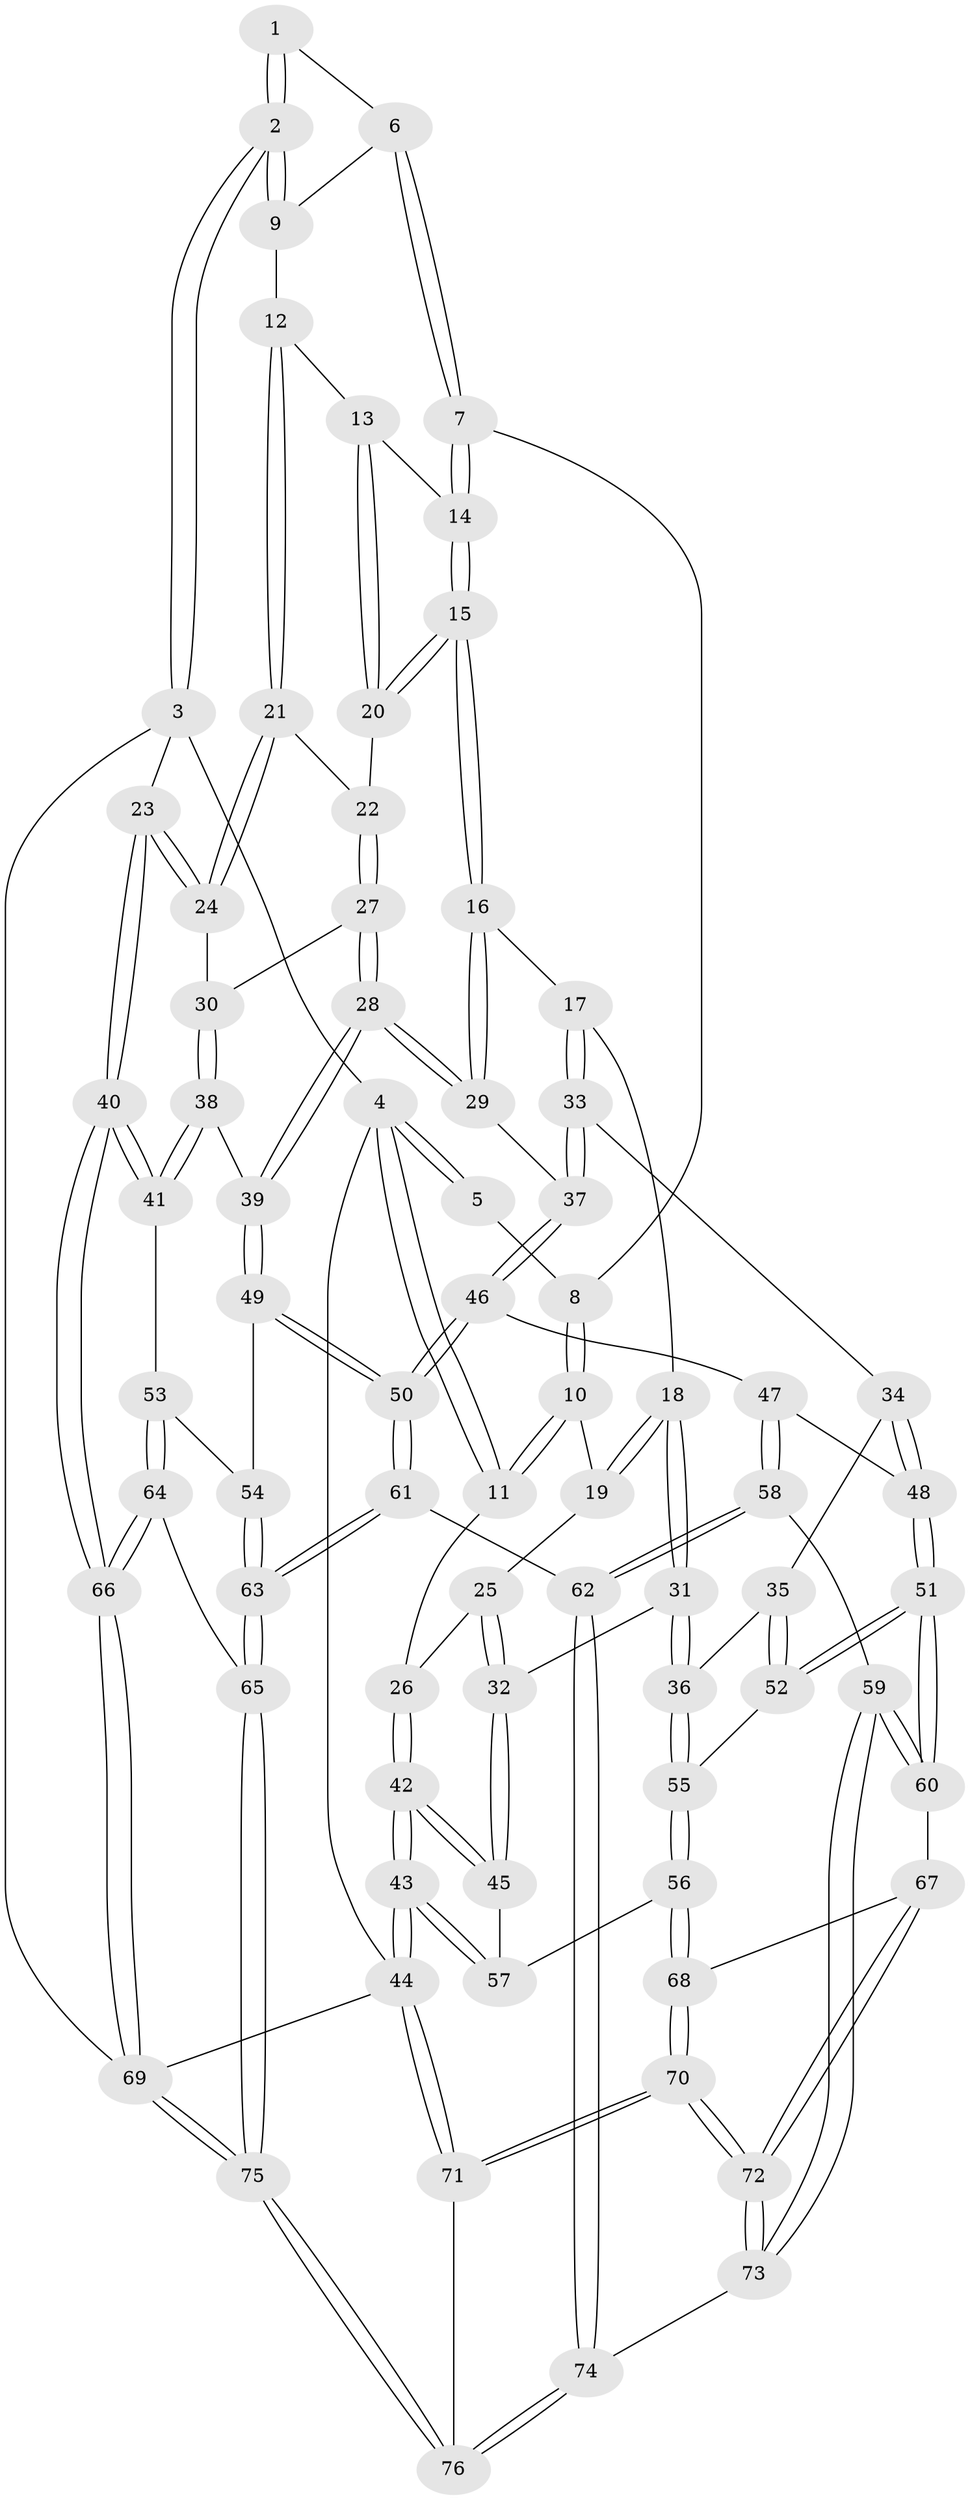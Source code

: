 // Generated by graph-tools (version 1.1) at 2025/50/03/09/25 03:50:58]
// undirected, 76 vertices, 187 edges
graph export_dot {
graph [start="1"]
  node [color=gray90,style=filled];
  1 [pos="+0.58399167925825+0"];
  2 [pos="+1+0"];
  3 [pos="+1+0"];
  4 [pos="+0+0"];
  5 [pos="+0.16015555913772114+0"];
  6 [pos="+0.5717081136194154+0.11672834712882268"];
  7 [pos="+0.5524732730204864+0.15511335832354417"];
  8 [pos="+0.24059956950501585+0.08088350511827935"];
  9 [pos="+0.9027823293385244+0.10879909579571563"];
  10 [pos="+0.21892950939351807+0.19576606934087457"];
  11 [pos="+0+0.22599809052584374"];
  12 [pos="+0.856755162949447+0.22646232434767272"];
  13 [pos="+0.7352133441145051+0.2432189956856881"];
  14 [pos="+0.5536275648658678+0.16613764371800985"];
  15 [pos="+0.5160980328569519+0.32055442179944993"];
  16 [pos="+0.4603719643604348+0.3859441070455333"];
  17 [pos="+0.45224300514300214+0.38764814480622456"];
  18 [pos="+0.31573831282287895+0.37526891385430233"];
  19 [pos="+0.22715841912136298+0.24268511910600338"];
  20 [pos="+0.6660727709286316+0.3470157387987475"];
  21 [pos="+0.8670112995915267+0.324794085256344"];
  22 [pos="+0.7037803165959341+0.3786950240789377"];
  23 [pos="+1+0.5060739983110465"];
  24 [pos="+0.9192629759717482+0.4208408234057741"];
  25 [pos="+0+0.4023050016937577"];
  26 [pos="+0+0.36990392773580966"];
  27 [pos="+0.7059733024701484+0.4496605126272329"];
  28 [pos="+0.6412564200659061+0.5561121619458671"];
  29 [pos="+0.6090321518757745+0.5471906111928496"];
  30 [pos="+0.8829424588197812+0.45388518684742696"];
  31 [pos="+0.19023409088940155+0.5569128487479321"];
  32 [pos="+0.1884021263266833+0.5573480376901752"];
  33 [pos="+0.414838846655825+0.6102000134756946"];
  34 [pos="+0.4144297705120092+0.6106818266597527"];
  35 [pos="+0.37205497513060426+0.6230203284569562"];
  36 [pos="+0.2508061306988821+0.6101603168660512"];
  37 [pos="+0.5418797684338497+0.6094845823194431"];
  38 [pos="+0.8221680092586336+0.5579132389763087"];
  39 [pos="+0.6778114529114189+0.5927288374432543"];
  40 [pos="+1+0.6985924924300254"];
  41 [pos="+0.9008281460585684+0.6807311472687704"];
  42 [pos="+0+0.8529689798955132"];
  43 [pos="+0+1"];
  44 [pos="+0+1"];
  45 [pos="+0.12293856236593216+0.6296119696651804"];
  46 [pos="+0.5217294538367863+0.6730257804233581"];
  47 [pos="+0.480472618089809+0.7064111368481115"];
  48 [pos="+0.460873672861646+0.7034626693730469"];
  49 [pos="+0.686569915900514+0.6580425803879902"];
  50 [pos="+0.6536636750199183+0.7768594414819474"];
  51 [pos="+0.39423970753150545+0.7482428555207391"];
  52 [pos="+0.38740251075942383+0.7420748735053626"];
  53 [pos="+0.8817358132166668+0.694259556689262"];
  54 [pos="+0.8404894553537496+0.7066472234096803"];
  55 [pos="+0.2818127524087026+0.708671125521719"];
  56 [pos="+0.26211208848480017+0.7810306991017162"];
  57 [pos="+0.19343456855837815+0.7764586413774375"];
  58 [pos="+0.4834889768098704+0.7123102358485506"];
  59 [pos="+0.4748978527942977+0.845807679607641"];
  60 [pos="+0.39593353711772594+0.8013592574104533"];
  61 [pos="+0.6512486998162581+0.8308305677002265"];
  62 [pos="+0.6296652843498981+0.839798928657141"];
  63 [pos="+0.7292573555259027+0.8691918600870765"];
  64 [pos="+0.8613722324516017+0.8467609145924189"];
  65 [pos="+0.7726979912096963+0.9090496958317147"];
  66 [pos="+1+0.7784223831905601"];
  67 [pos="+0.35539426663329354+0.8256992212607256"];
  68 [pos="+0.2636483674383491+0.7845649325108033"];
  69 [pos="+1+1"];
  70 [pos="+0.12933303452010486+1"];
  71 [pos="+0.11011637524367013+1"];
  72 [pos="+0.2874834549833244+1"];
  73 [pos="+0.5143654281582843+0.8832003244012004"];
  74 [pos="+0.5608250612734054+0.8854412838258093"];
  75 [pos="+0.9309616936187155+1"];
  76 [pos="+0.5890690033916512+1"];
  1 -- 2;
  1 -- 2;
  1 -- 6;
  2 -- 3;
  2 -- 3;
  2 -- 9;
  2 -- 9;
  3 -- 4;
  3 -- 23;
  3 -- 69;
  4 -- 5;
  4 -- 5;
  4 -- 11;
  4 -- 11;
  4 -- 44;
  5 -- 8;
  6 -- 7;
  6 -- 7;
  6 -- 9;
  7 -- 8;
  7 -- 14;
  7 -- 14;
  8 -- 10;
  8 -- 10;
  9 -- 12;
  10 -- 11;
  10 -- 11;
  10 -- 19;
  11 -- 26;
  12 -- 13;
  12 -- 21;
  12 -- 21;
  13 -- 14;
  13 -- 20;
  13 -- 20;
  14 -- 15;
  14 -- 15;
  15 -- 16;
  15 -- 16;
  15 -- 20;
  15 -- 20;
  16 -- 17;
  16 -- 29;
  16 -- 29;
  17 -- 18;
  17 -- 33;
  17 -- 33;
  18 -- 19;
  18 -- 19;
  18 -- 31;
  18 -- 31;
  19 -- 25;
  20 -- 22;
  21 -- 22;
  21 -- 24;
  21 -- 24;
  22 -- 27;
  22 -- 27;
  23 -- 24;
  23 -- 24;
  23 -- 40;
  23 -- 40;
  24 -- 30;
  25 -- 26;
  25 -- 32;
  25 -- 32;
  26 -- 42;
  26 -- 42;
  27 -- 28;
  27 -- 28;
  27 -- 30;
  28 -- 29;
  28 -- 29;
  28 -- 39;
  28 -- 39;
  29 -- 37;
  30 -- 38;
  30 -- 38;
  31 -- 32;
  31 -- 36;
  31 -- 36;
  32 -- 45;
  32 -- 45;
  33 -- 34;
  33 -- 37;
  33 -- 37;
  34 -- 35;
  34 -- 48;
  34 -- 48;
  35 -- 36;
  35 -- 52;
  35 -- 52;
  36 -- 55;
  36 -- 55;
  37 -- 46;
  37 -- 46;
  38 -- 39;
  38 -- 41;
  38 -- 41;
  39 -- 49;
  39 -- 49;
  40 -- 41;
  40 -- 41;
  40 -- 66;
  40 -- 66;
  41 -- 53;
  42 -- 43;
  42 -- 43;
  42 -- 45;
  42 -- 45;
  43 -- 44;
  43 -- 44;
  43 -- 57;
  43 -- 57;
  44 -- 71;
  44 -- 71;
  44 -- 69;
  45 -- 57;
  46 -- 47;
  46 -- 50;
  46 -- 50;
  47 -- 48;
  47 -- 58;
  47 -- 58;
  48 -- 51;
  48 -- 51;
  49 -- 50;
  49 -- 50;
  49 -- 54;
  50 -- 61;
  50 -- 61;
  51 -- 52;
  51 -- 52;
  51 -- 60;
  51 -- 60;
  52 -- 55;
  53 -- 54;
  53 -- 64;
  53 -- 64;
  54 -- 63;
  54 -- 63;
  55 -- 56;
  55 -- 56;
  56 -- 57;
  56 -- 68;
  56 -- 68;
  58 -- 59;
  58 -- 62;
  58 -- 62;
  59 -- 60;
  59 -- 60;
  59 -- 73;
  59 -- 73;
  60 -- 67;
  61 -- 62;
  61 -- 63;
  61 -- 63;
  62 -- 74;
  62 -- 74;
  63 -- 65;
  63 -- 65;
  64 -- 65;
  64 -- 66;
  64 -- 66;
  65 -- 75;
  65 -- 75;
  66 -- 69;
  66 -- 69;
  67 -- 68;
  67 -- 72;
  67 -- 72;
  68 -- 70;
  68 -- 70;
  69 -- 75;
  69 -- 75;
  70 -- 71;
  70 -- 71;
  70 -- 72;
  70 -- 72;
  71 -- 76;
  72 -- 73;
  72 -- 73;
  73 -- 74;
  74 -- 76;
  74 -- 76;
  75 -- 76;
  75 -- 76;
}
